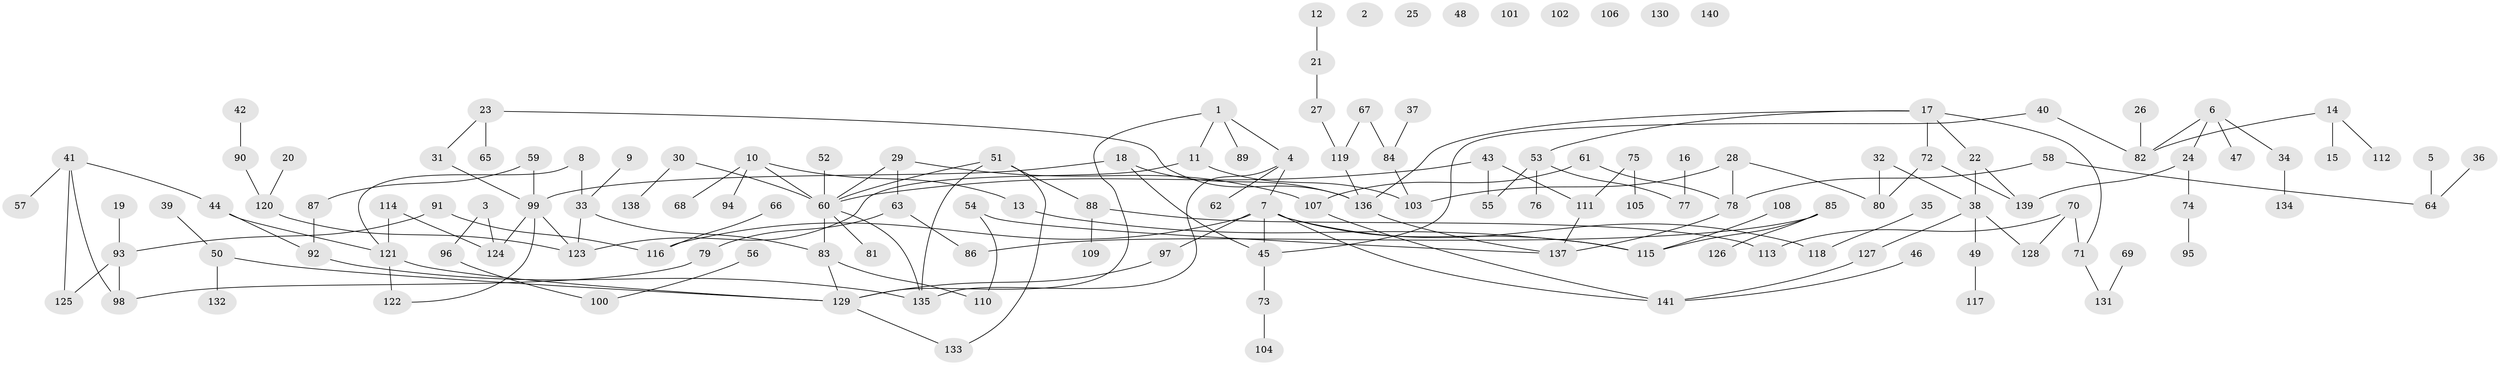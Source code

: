 // Generated by graph-tools (version 1.1) at 2025/00/03/09/25 03:00:45]
// undirected, 141 vertices, 163 edges
graph export_dot {
graph [start="1"]
  node [color=gray90,style=filled];
  1;
  2;
  3;
  4;
  5;
  6;
  7;
  8;
  9;
  10;
  11;
  12;
  13;
  14;
  15;
  16;
  17;
  18;
  19;
  20;
  21;
  22;
  23;
  24;
  25;
  26;
  27;
  28;
  29;
  30;
  31;
  32;
  33;
  34;
  35;
  36;
  37;
  38;
  39;
  40;
  41;
  42;
  43;
  44;
  45;
  46;
  47;
  48;
  49;
  50;
  51;
  52;
  53;
  54;
  55;
  56;
  57;
  58;
  59;
  60;
  61;
  62;
  63;
  64;
  65;
  66;
  67;
  68;
  69;
  70;
  71;
  72;
  73;
  74;
  75;
  76;
  77;
  78;
  79;
  80;
  81;
  82;
  83;
  84;
  85;
  86;
  87;
  88;
  89;
  90;
  91;
  92;
  93;
  94;
  95;
  96;
  97;
  98;
  99;
  100;
  101;
  102;
  103;
  104;
  105;
  106;
  107;
  108;
  109;
  110;
  111;
  112;
  113;
  114;
  115;
  116;
  117;
  118;
  119;
  120;
  121;
  122;
  123;
  124;
  125;
  126;
  127;
  128;
  129;
  130;
  131;
  132;
  133;
  134;
  135;
  136;
  137;
  138;
  139;
  140;
  141;
  1 -- 4;
  1 -- 11;
  1 -- 89;
  1 -- 129;
  3 -- 96;
  3 -- 124;
  4 -- 7;
  4 -- 62;
  4 -- 135;
  5 -- 64;
  6 -- 24;
  6 -- 34;
  6 -- 47;
  6 -- 82;
  7 -- 45;
  7 -- 97;
  7 -- 115;
  7 -- 116;
  7 -- 118;
  7 -- 141;
  8 -- 33;
  8 -- 121;
  9 -- 33;
  10 -- 13;
  10 -- 60;
  10 -- 68;
  10 -- 94;
  11 -- 103;
  11 -- 123;
  12 -- 21;
  13 -- 115;
  14 -- 15;
  14 -- 82;
  14 -- 112;
  16 -- 77;
  17 -- 22;
  17 -- 53;
  17 -- 71;
  17 -- 72;
  17 -- 136;
  18 -- 45;
  18 -- 99;
  18 -- 136;
  19 -- 93;
  20 -- 120;
  21 -- 27;
  22 -- 38;
  22 -- 139;
  23 -- 31;
  23 -- 65;
  23 -- 136;
  24 -- 74;
  24 -- 139;
  26 -- 82;
  27 -- 119;
  28 -- 78;
  28 -- 80;
  28 -- 103;
  29 -- 60;
  29 -- 63;
  29 -- 107;
  30 -- 60;
  30 -- 138;
  31 -- 99;
  32 -- 38;
  32 -- 80;
  33 -- 83;
  33 -- 123;
  34 -- 134;
  35 -- 118;
  36 -- 64;
  37 -- 84;
  38 -- 49;
  38 -- 127;
  38 -- 128;
  39 -- 50;
  40 -- 45;
  40 -- 82;
  41 -- 44;
  41 -- 57;
  41 -- 98;
  41 -- 125;
  42 -- 90;
  43 -- 55;
  43 -- 60;
  43 -- 111;
  44 -- 92;
  44 -- 121;
  45 -- 73;
  46 -- 141;
  49 -- 117;
  50 -- 129;
  50 -- 132;
  51 -- 60;
  51 -- 88;
  51 -- 133;
  51 -- 135;
  52 -- 60;
  53 -- 55;
  53 -- 76;
  53 -- 77;
  54 -- 110;
  54 -- 137;
  56 -- 100;
  58 -- 64;
  58 -- 78;
  59 -- 87;
  59 -- 99;
  60 -- 81;
  60 -- 83;
  60 -- 135;
  61 -- 78;
  61 -- 107;
  63 -- 79;
  63 -- 86;
  66 -- 116;
  67 -- 84;
  67 -- 119;
  69 -- 131;
  70 -- 71;
  70 -- 113;
  70 -- 128;
  71 -- 131;
  72 -- 80;
  72 -- 139;
  73 -- 104;
  74 -- 95;
  75 -- 105;
  75 -- 111;
  78 -- 137;
  79 -- 98;
  83 -- 110;
  83 -- 129;
  84 -- 103;
  85 -- 86;
  85 -- 115;
  85 -- 126;
  87 -- 92;
  88 -- 109;
  88 -- 113;
  90 -- 120;
  91 -- 93;
  91 -- 116;
  92 -- 135;
  93 -- 98;
  93 -- 125;
  96 -- 100;
  97 -- 129;
  99 -- 122;
  99 -- 123;
  99 -- 124;
  107 -- 141;
  108 -- 115;
  111 -- 137;
  114 -- 121;
  114 -- 124;
  119 -- 136;
  120 -- 123;
  121 -- 122;
  121 -- 129;
  127 -- 141;
  129 -- 133;
  136 -- 137;
}

